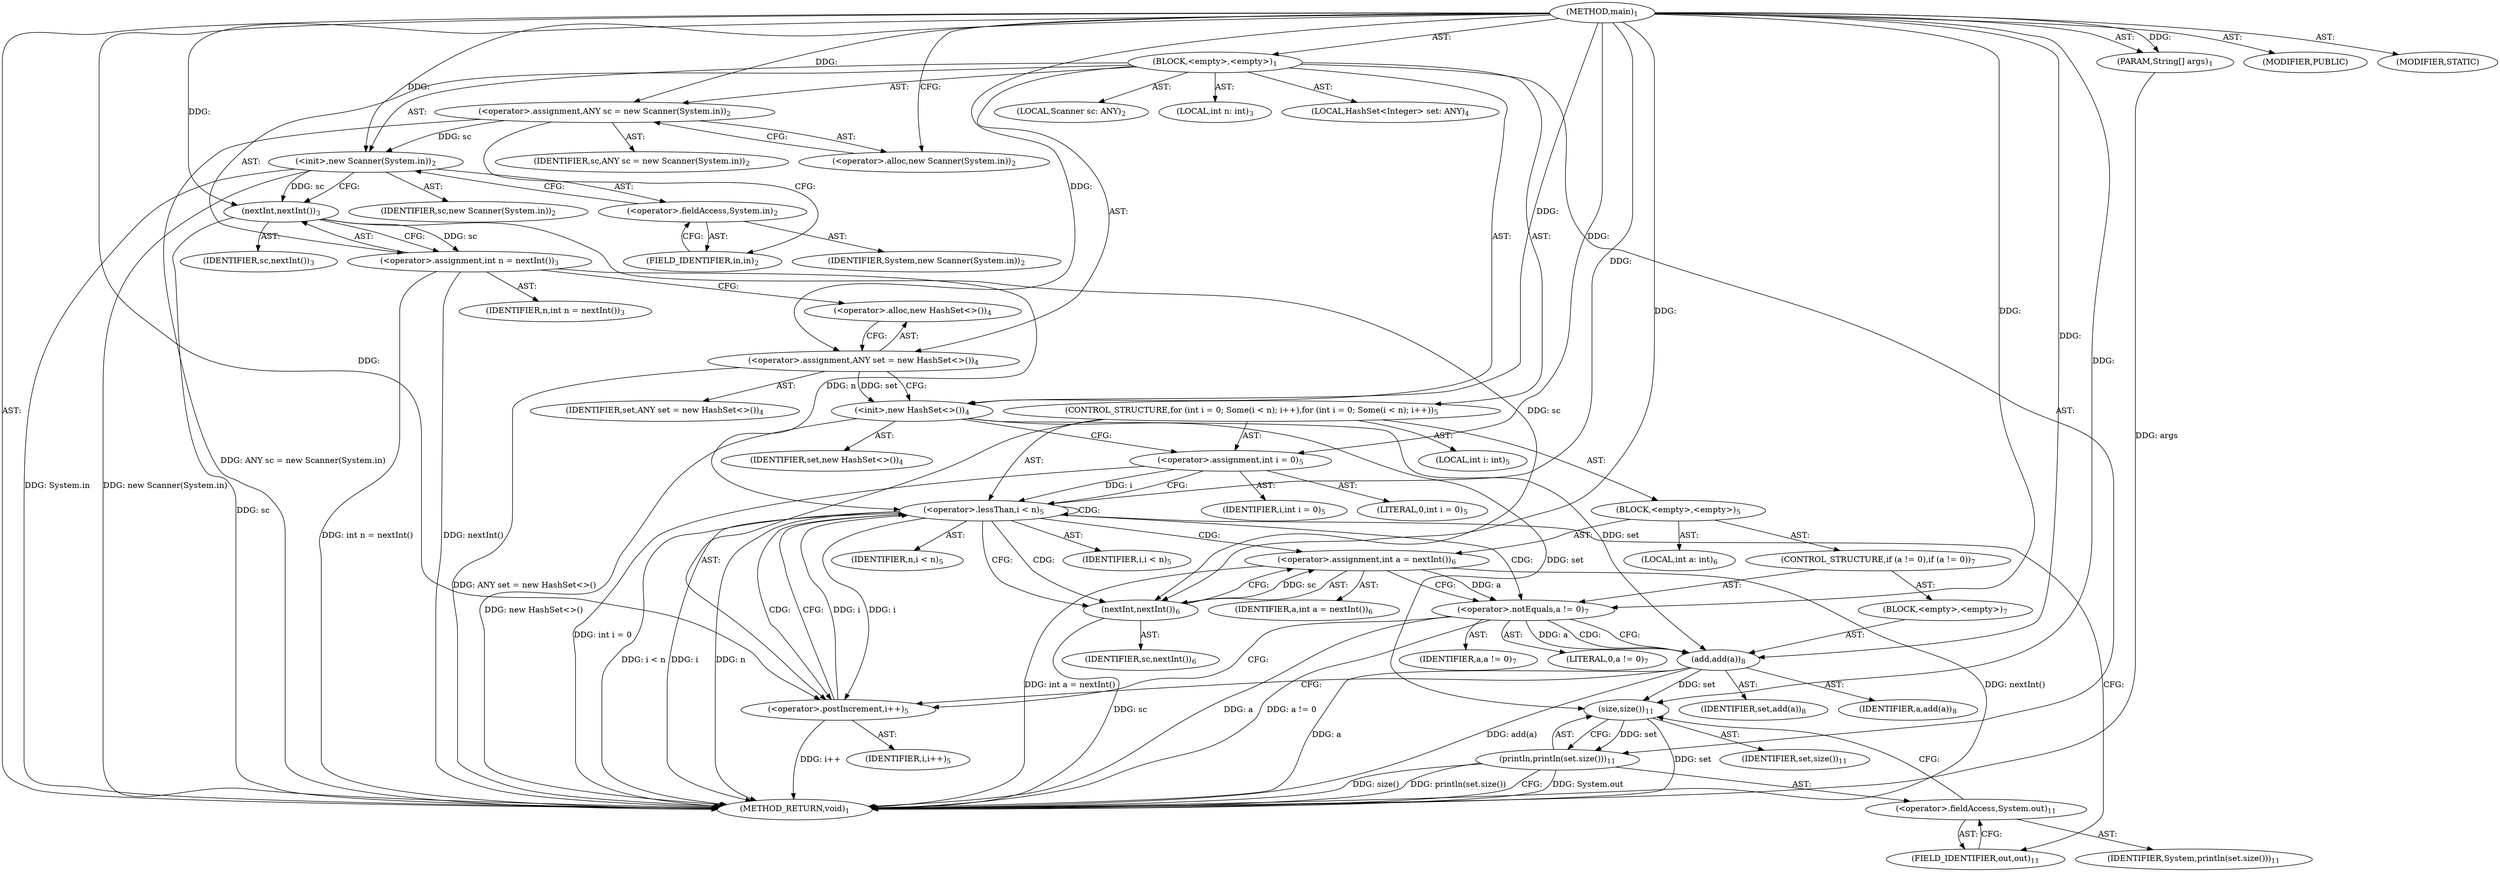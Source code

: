 digraph "main" {  
"21" [label = <(METHOD,main)<SUB>1</SUB>> ]
"22" [label = <(PARAM,String[] args)<SUB>1</SUB>> ]
"23" [label = <(BLOCK,&lt;empty&gt;,&lt;empty&gt;)<SUB>1</SUB>> ]
"4" [label = <(LOCAL,Scanner sc: ANY)<SUB>2</SUB>> ]
"24" [label = <(&lt;operator&gt;.assignment,ANY sc = new Scanner(System.in))<SUB>2</SUB>> ]
"25" [label = <(IDENTIFIER,sc,ANY sc = new Scanner(System.in))<SUB>2</SUB>> ]
"26" [label = <(&lt;operator&gt;.alloc,new Scanner(System.in))<SUB>2</SUB>> ]
"27" [label = <(&lt;init&gt;,new Scanner(System.in))<SUB>2</SUB>> ]
"3" [label = <(IDENTIFIER,sc,new Scanner(System.in))<SUB>2</SUB>> ]
"28" [label = <(&lt;operator&gt;.fieldAccess,System.in)<SUB>2</SUB>> ]
"29" [label = <(IDENTIFIER,System,new Scanner(System.in))<SUB>2</SUB>> ]
"30" [label = <(FIELD_IDENTIFIER,in,in)<SUB>2</SUB>> ]
"31" [label = <(LOCAL,int n: int)<SUB>3</SUB>> ]
"32" [label = <(&lt;operator&gt;.assignment,int n = nextInt())<SUB>3</SUB>> ]
"33" [label = <(IDENTIFIER,n,int n = nextInt())<SUB>3</SUB>> ]
"34" [label = <(nextInt,nextInt())<SUB>3</SUB>> ]
"35" [label = <(IDENTIFIER,sc,nextInt())<SUB>3</SUB>> ]
"6" [label = <(LOCAL,HashSet&lt;Integer&gt; set: ANY)<SUB>4</SUB>> ]
"36" [label = <(&lt;operator&gt;.assignment,ANY set = new HashSet&lt;&gt;())<SUB>4</SUB>> ]
"37" [label = <(IDENTIFIER,set,ANY set = new HashSet&lt;&gt;())<SUB>4</SUB>> ]
"38" [label = <(&lt;operator&gt;.alloc,new HashSet&lt;&gt;())<SUB>4</SUB>> ]
"39" [label = <(&lt;init&gt;,new HashSet&lt;&gt;())<SUB>4</SUB>> ]
"5" [label = <(IDENTIFIER,set,new HashSet&lt;&gt;())<SUB>4</SUB>> ]
"40" [label = <(CONTROL_STRUCTURE,for (int i = 0; Some(i &lt; n); i++),for (int i = 0; Some(i &lt; n); i++))<SUB>5</SUB>> ]
"41" [label = <(LOCAL,int i: int)<SUB>5</SUB>> ]
"42" [label = <(&lt;operator&gt;.assignment,int i = 0)<SUB>5</SUB>> ]
"43" [label = <(IDENTIFIER,i,int i = 0)<SUB>5</SUB>> ]
"44" [label = <(LITERAL,0,int i = 0)<SUB>5</SUB>> ]
"45" [label = <(&lt;operator&gt;.lessThan,i &lt; n)<SUB>5</SUB>> ]
"46" [label = <(IDENTIFIER,i,i &lt; n)<SUB>5</SUB>> ]
"47" [label = <(IDENTIFIER,n,i &lt; n)<SUB>5</SUB>> ]
"48" [label = <(&lt;operator&gt;.postIncrement,i++)<SUB>5</SUB>> ]
"49" [label = <(IDENTIFIER,i,i++)<SUB>5</SUB>> ]
"50" [label = <(BLOCK,&lt;empty&gt;,&lt;empty&gt;)<SUB>5</SUB>> ]
"51" [label = <(LOCAL,int a: int)<SUB>6</SUB>> ]
"52" [label = <(&lt;operator&gt;.assignment,int a = nextInt())<SUB>6</SUB>> ]
"53" [label = <(IDENTIFIER,a,int a = nextInt())<SUB>6</SUB>> ]
"54" [label = <(nextInt,nextInt())<SUB>6</SUB>> ]
"55" [label = <(IDENTIFIER,sc,nextInt())<SUB>6</SUB>> ]
"56" [label = <(CONTROL_STRUCTURE,if (a != 0),if (a != 0))<SUB>7</SUB>> ]
"57" [label = <(&lt;operator&gt;.notEquals,a != 0)<SUB>7</SUB>> ]
"58" [label = <(IDENTIFIER,a,a != 0)<SUB>7</SUB>> ]
"59" [label = <(LITERAL,0,a != 0)<SUB>7</SUB>> ]
"60" [label = <(BLOCK,&lt;empty&gt;,&lt;empty&gt;)<SUB>7</SUB>> ]
"61" [label = <(add,add(a))<SUB>8</SUB>> ]
"62" [label = <(IDENTIFIER,set,add(a))<SUB>8</SUB>> ]
"63" [label = <(IDENTIFIER,a,add(a))<SUB>8</SUB>> ]
"64" [label = <(println,println(set.size()))<SUB>11</SUB>> ]
"65" [label = <(&lt;operator&gt;.fieldAccess,System.out)<SUB>11</SUB>> ]
"66" [label = <(IDENTIFIER,System,println(set.size()))<SUB>11</SUB>> ]
"67" [label = <(FIELD_IDENTIFIER,out,out)<SUB>11</SUB>> ]
"68" [label = <(size,size())<SUB>11</SUB>> ]
"69" [label = <(IDENTIFIER,set,size())<SUB>11</SUB>> ]
"70" [label = <(MODIFIER,PUBLIC)> ]
"71" [label = <(MODIFIER,STATIC)> ]
"72" [label = <(METHOD_RETURN,void)<SUB>1</SUB>> ]
  "21" -> "22"  [ label = "AST: "] 
  "21" -> "23"  [ label = "AST: "] 
  "21" -> "70"  [ label = "AST: "] 
  "21" -> "71"  [ label = "AST: "] 
  "21" -> "72"  [ label = "AST: "] 
  "23" -> "4"  [ label = "AST: "] 
  "23" -> "24"  [ label = "AST: "] 
  "23" -> "27"  [ label = "AST: "] 
  "23" -> "31"  [ label = "AST: "] 
  "23" -> "32"  [ label = "AST: "] 
  "23" -> "6"  [ label = "AST: "] 
  "23" -> "36"  [ label = "AST: "] 
  "23" -> "39"  [ label = "AST: "] 
  "23" -> "40"  [ label = "AST: "] 
  "23" -> "64"  [ label = "AST: "] 
  "24" -> "25"  [ label = "AST: "] 
  "24" -> "26"  [ label = "AST: "] 
  "27" -> "3"  [ label = "AST: "] 
  "27" -> "28"  [ label = "AST: "] 
  "28" -> "29"  [ label = "AST: "] 
  "28" -> "30"  [ label = "AST: "] 
  "32" -> "33"  [ label = "AST: "] 
  "32" -> "34"  [ label = "AST: "] 
  "34" -> "35"  [ label = "AST: "] 
  "36" -> "37"  [ label = "AST: "] 
  "36" -> "38"  [ label = "AST: "] 
  "39" -> "5"  [ label = "AST: "] 
  "40" -> "41"  [ label = "AST: "] 
  "40" -> "42"  [ label = "AST: "] 
  "40" -> "45"  [ label = "AST: "] 
  "40" -> "48"  [ label = "AST: "] 
  "40" -> "50"  [ label = "AST: "] 
  "42" -> "43"  [ label = "AST: "] 
  "42" -> "44"  [ label = "AST: "] 
  "45" -> "46"  [ label = "AST: "] 
  "45" -> "47"  [ label = "AST: "] 
  "48" -> "49"  [ label = "AST: "] 
  "50" -> "51"  [ label = "AST: "] 
  "50" -> "52"  [ label = "AST: "] 
  "50" -> "56"  [ label = "AST: "] 
  "52" -> "53"  [ label = "AST: "] 
  "52" -> "54"  [ label = "AST: "] 
  "54" -> "55"  [ label = "AST: "] 
  "56" -> "57"  [ label = "AST: "] 
  "56" -> "60"  [ label = "AST: "] 
  "57" -> "58"  [ label = "AST: "] 
  "57" -> "59"  [ label = "AST: "] 
  "60" -> "61"  [ label = "AST: "] 
  "61" -> "62"  [ label = "AST: "] 
  "61" -> "63"  [ label = "AST: "] 
  "64" -> "65"  [ label = "AST: "] 
  "64" -> "68"  [ label = "AST: "] 
  "65" -> "66"  [ label = "AST: "] 
  "65" -> "67"  [ label = "AST: "] 
  "68" -> "69"  [ label = "AST: "] 
  "24" -> "30"  [ label = "CFG: "] 
  "27" -> "34"  [ label = "CFG: "] 
  "32" -> "38"  [ label = "CFG: "] 
  "36" -> "39"  [ label = "CFG: "] 
  "39" -> "42"  [ label = "CFG: "] 
  "64" -> "72"  [ label = "CFG: "] 
  "26" -> "24"  [ label = "CFG: "] 
  "28" -> "27"  [ label = "CFG: "] 
  "34" -> "32"  [ label = "CFG: "] 
  "38" -> "36"  [ label = "CFG: "] 
  "42" -> "45"  [ label = "CFG: "] 
  "45" -> "54"  [ label = "CFG: "] 
  "45" -> "67"  [ label = "CFG: "] 
  "48" -> "45"  [ label = "CFG: "] 
  "65" -> "68"  [ label = "CFG: "] 
  "68" -> "64"  [ label = "CFG: "] 
  "30" -> "28"  [ label = "CFG: "] 
  "52" -> "57"  [ label = "CFG: "] 
  "67" -> "65"  [ label = "CFG: "] 
  "54" -> "52"  [ label = "CFG: "] 
  "57" -> "61"  [ label = "CFG: "] 
  "57" -> "48"  [ label = "CFG: "] 
  "61" -> "48"  [ label = "CFG: "] 
  "21" -> "26"  [ label = "CFG: "] 
  "22" -> "72"  [ label = "DDG: args"] 
  "24" -> "72"  [ label = "DDG: ANY sc = new Scanner(System.in)"] 
  "27" -> "72"  [ label = "DDG: System.in"] 
  "27" -> "72"  [ label = "DDG: new Scanner(System.in)"] 
  "34" -> "72"  [ label = "DDG: sc"] 
  "32" -> "72"  [ label = "DDG: nextInt()"] 
  "32" -> "72"  [ label = "DDG: int n = nextInt()"] 
  "36" -> "72"  [ label = "DDG: ANY set = new HashSet&lt;&gt;()"] 
  "39" -> "72"  [ label = "DDG: new HashSet&lt;&gt;()"] 
  "42" -> "72"  [ label = "DDG: int i = 0"] 
  "45" -> "72"  [ label = "DDG: i"] 
  "45" -> "72"  [ label = "DDG: n"] 
  "45" -> "72"  [ label = "DDG: i &lt; n"] 
  "64" -> "72"  [ label = "DDG: System.out"] 
  "68" -> "72"  [ label = "DDG: set"] 
  "64" -> "72"  [ label = "DDG: size()"] 
  "64" -> "72"  [ label = "DDG: println(set.size())"] 
  "54" -> "72"  [ label = "DDG: sc"] 
  "52" -> "72"  [ label = "DDG: nextInt()"] 
  "52" -> "72"  [ label = "DDG: int a = nextInt()"] 
  "57" -> "72"  [ label = "DDG: a"] 
  "57" -> "72"  [ label = "DDG: a != 0"] 
  "61" -> "72"  [ label = "DDG: a"] 
  "61" -> "72"  [ label = "DDG: add(a)"] 
  "48" -> "72"  [ label = "DDG: i++"] 
  "21" -> "22"  [ label = "DDG: "] 
  "21" -> "24"  [ label = "DDG: "] 
  "34" -> "32"  [ label = "DDG: sc"] 
  "21" -> "36"  [ label = "DDG: "] 
  "24" -> "27"  [ label = "DDG: sc"] 
  "21" -> "27"  [ label = "DDG: "] 
  "36" -> "39"  [ label = "DDG: set"] 
  "21" -> "39"  [ label = "DDG: "] 
  "21" -> "42"  [ label = "DDG: "] 
  "68" -> "64"  [ label = "DDG: set"] 
  "27" -> "34"  [ label = "DDG: sc"] 
  "21" -> "34"  [ label = "DDG: "] 
  "42" -> "45"  [ label = "DDG: i"] 
  "48" -> "45"  [ label = "DDG: i"] 
  "21" -> "45"  [ label = "DDG: "] 
  "32" -> "45"  [ label = "DDG: n"] 
  "45" -> "48"  [ label = "DDG: i"] 
  "21" -> "48"  [ label = "DDG: "] 
  "54" -> "52"  [ label = "DDG: sc"] 
  "39" -> "68"  [ label = "DDG: set"] 
  "61" -> "68"  [ label = "DDG: set"] 
  "21" -> "68"  [ label = "DDG: "] 
  "34" -> "54"  [ label = "DDG: sc"] 
  "21" -> "54"  [ label = "DDG: "] 
  "52" -> "57"  [ label = "DDG: a"] 
  "21" -> "57"  [ label = "DDG: "] 
  "39" -> "61"  [ label = "DDG: set"] 
  "21" -> "61"  [ label = "DDG: "] 
  "57" -> "61"  [ label = "DDG: a"] 
  "45" -> "48"  [ label = "CDG: "] 
  "45" -> "57"  [ label = "CDG: "] 
  "45" -> "52"  [ label = "CDG: "] 
  "45" -> "54"  [ label = "CDG: "] 
  "45" -> "45"  [ label = "CDG: "] 
  "57" -> "61"  [ label = "CDG: "] 
}
